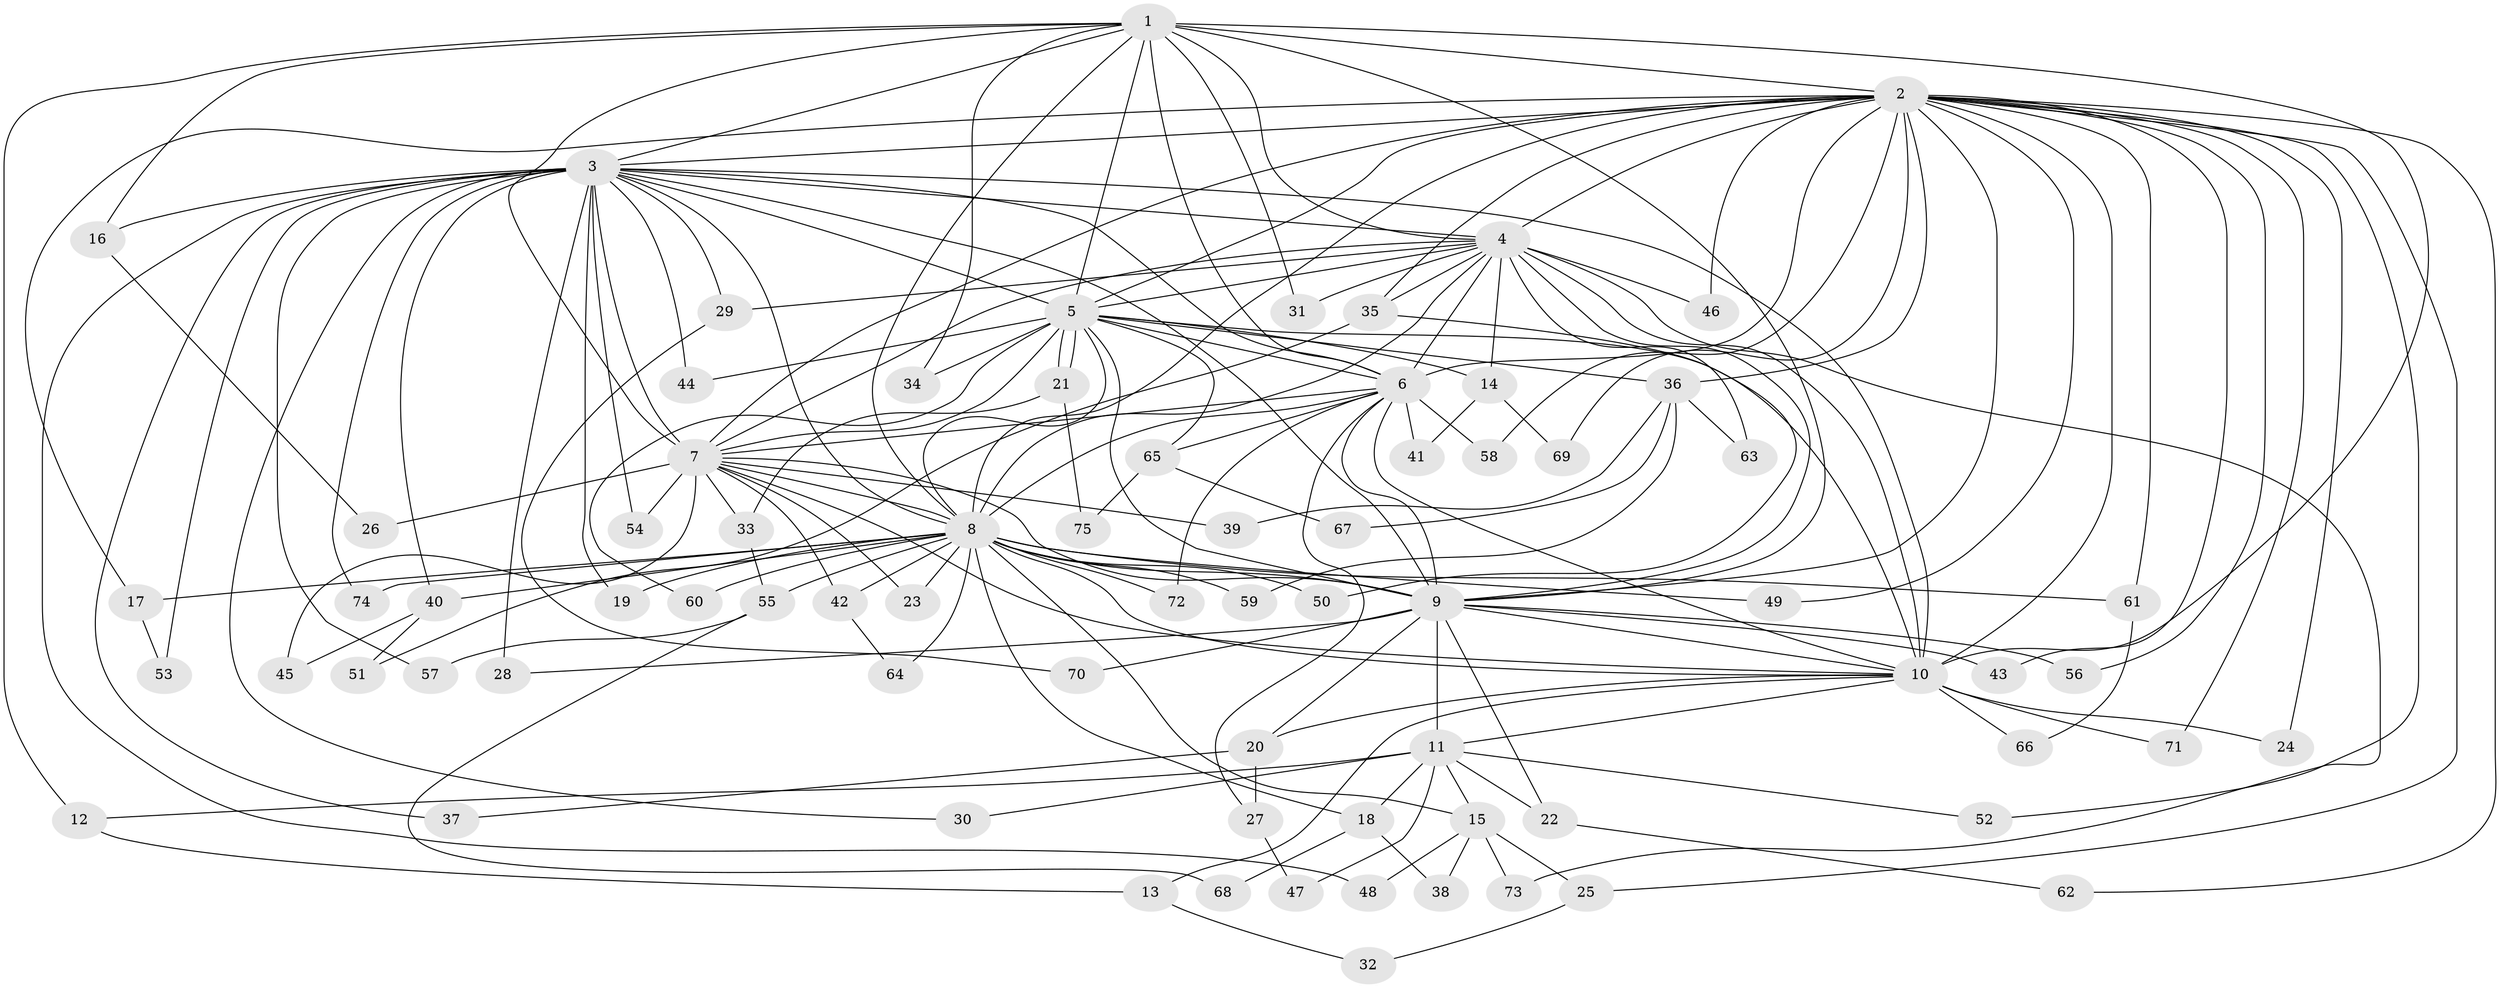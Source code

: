 // coarse degree distribution, {12: 0.037037037037037035, 22: 0.037037037037037035, 20: 0.018518518518518517, 16: 0.05555555555555555, 14: 0.037037037037037035, 15: 0.018518518518518517, 3: 0.16666666666666666, 4: 0.12962962962962962, 2: 0.48148148148148145, 6: 0.018518518518518517}
// Generated by graph-tools (version 1.1) at 2025/23/03/03/25 07:23:46]
// undirected, 75 vertices, 175 edges
graph export_dot {
graph [start="1"]
  node [color=gray90,style=filled];
  1;
  2;
  3;
  4;
  5;
  6;
  7;
  8;
  9;
  10;
  11;
  12;
  13;
  14;
  15;
  16;
  17;
  18;
  19;
  20;
  21;
  22;
  23;
  24;
  25;
  26;
  27;
  28;
  29;
  30;
  31;
  32;
  33;
  34;
  35;
  36;
  37;
  38;
  39;
  40;
  41;
  42;
  43;
  44;
  45;
  46;
  47;
  48;
  49;
  50;
  51;
  52;
  53;
  54;
  55;
  56;
  57;
  58;
  59;
  60;
  61;
  62;
  63;
  64;
  65;
  66;
  67;
  68;
  69;
  70;
  71;
  72;
  73;
  74;
  75;
  1 -- 2;
  1 -- 3;
  1 -- 4;
  1 -- 5;
  1 -- 6;
  1 -- 7;
  1 -- 8;
  1 -- 9;
  1 -- 10;
  1 -- 12;
  1 -- 16;
  1 -- 31;
  1 -- 34;
  2 -- 3;
  2 -- 4;
  2 -- 5;
  2 -- 6;
  2 -- 7;
  2 -- 8;
  2 -- 9;
  2 -- 10;
  2 -- 17;
  2 -- 24;
  2 -- 25;
  2 -- 35;
  2 -- 36;
  2 -- 43;
  2 -- 46;
  2 -- 49;
  2 -- 52;
  2 -- 56;
  2 -- 58;
  2 -- 61;
  2 -- 62;
  2 -- 69;
  2 -- 71;
  3 -- 4;
  3 -- 5;
  3 -- 6;
  3 -- 7;
  3 -- 8;
  3 -- 9;
  3 -- 10;
  3 -- 16;
  3 -- 19;
  3 -- 28;
  3 -- 29;
  3 -- 30;
  3 -- 37;
  3 -- 40;
  3 -- 44;
  3 -- 48;
  3 -- 53;
  3 -- 54;
  3 -- 57;
  3 -- 74;
  4 -- 5;
  4 -- 6;
  4 -- 7;
  4 -- 8;
  4 -- 9;
  4 -- 10;
  4 -- 14;
  4 -- 29;
  4 -- 31;
  4 -- 35;
  4 -- 46;
  4 -- 63;
  4 -- 73;
  5 -- 6;
  5 -- 7;
  5 -- 8;
  5 -- 9;
  5 -- 10;
  5 -- 14;
  5 -- 21;
  5 -- 21;
  5 -- 34;
  5 -- 36;
  5 -- 44;
  5 -- 60;
  5 -- 65;
  6 -- 7;
  6 -- 8;
  6 -- 9;
  6 -- 10;
  6 -- 27;
  6 -- 41;
  6 -- 58;
  6 -- 65;
  6 -- 72;
  7 -- 8;
  7 -- 9;
  7 -- 10;
  7 -- 23;
  7 -- 26;
  7 -- 33;
  7 -- 39;
  7 -- 42;
  7 -- 45;
  7 -- 54;
  8 -- 9;
  8 -- 10;
  8 -- 15;
  8 -- 17;
  8 -- 18;
  8 -- 19;
  8 -- 23;
  8 -- 40;
  8 -- 42;
  8 -- 49;
  8 -- 50;
  8 -- 55;
  8 -- 59;
  8 -- 60;
  8 -- 61;
  8 -- 64;
  8 -- 72;
  8 -- 74;
  9 -- 10;
  9 -- 11;
  9 -- 20;
  9 -- 22;
  9 -- 28;
  9 -- 43;
  9 -- 56;
  9 -- 70;
  10 -- 11;
  10 -- 13;
  10 -- 20;
  10 -- 24;
  10 -- 66;
  10 -- 71;
  11 -- 12;
  11 -- 15;
  11 -- 18;
  11 -- 22;
  11 -- 30;
  11 -- 47;
  11 -- 52;
  12 -- 13;
  13 -- 32;
  14 -- 41;
  14 -- 69;
  15 -- 25;
  15 -- 38;
  15 -- 48;
  15 -- 73;
  16 -- 26;
  17 -- 53;
  18 -- 38;
  18 -- 68;
  20 -- 27;
  20 -- 37;
  21 -- 33;
  21 -- 75;
  22 -- 62;
  25 -- 32;
  27 -- 47;
  29 -- 70;
  33 -- 55;
  35 -- 50;
  35 -- 51;
  36 -- 39;
  36 -- 59;
  36 -- 63;
  36 -- 67;
  40 -- 45;
  40 -- 51;
  42 -- 64;
  55 -- 57;
  55 -- 68;
  61 -- 66;
  65 -- 67;
  65 -- 75;
}
